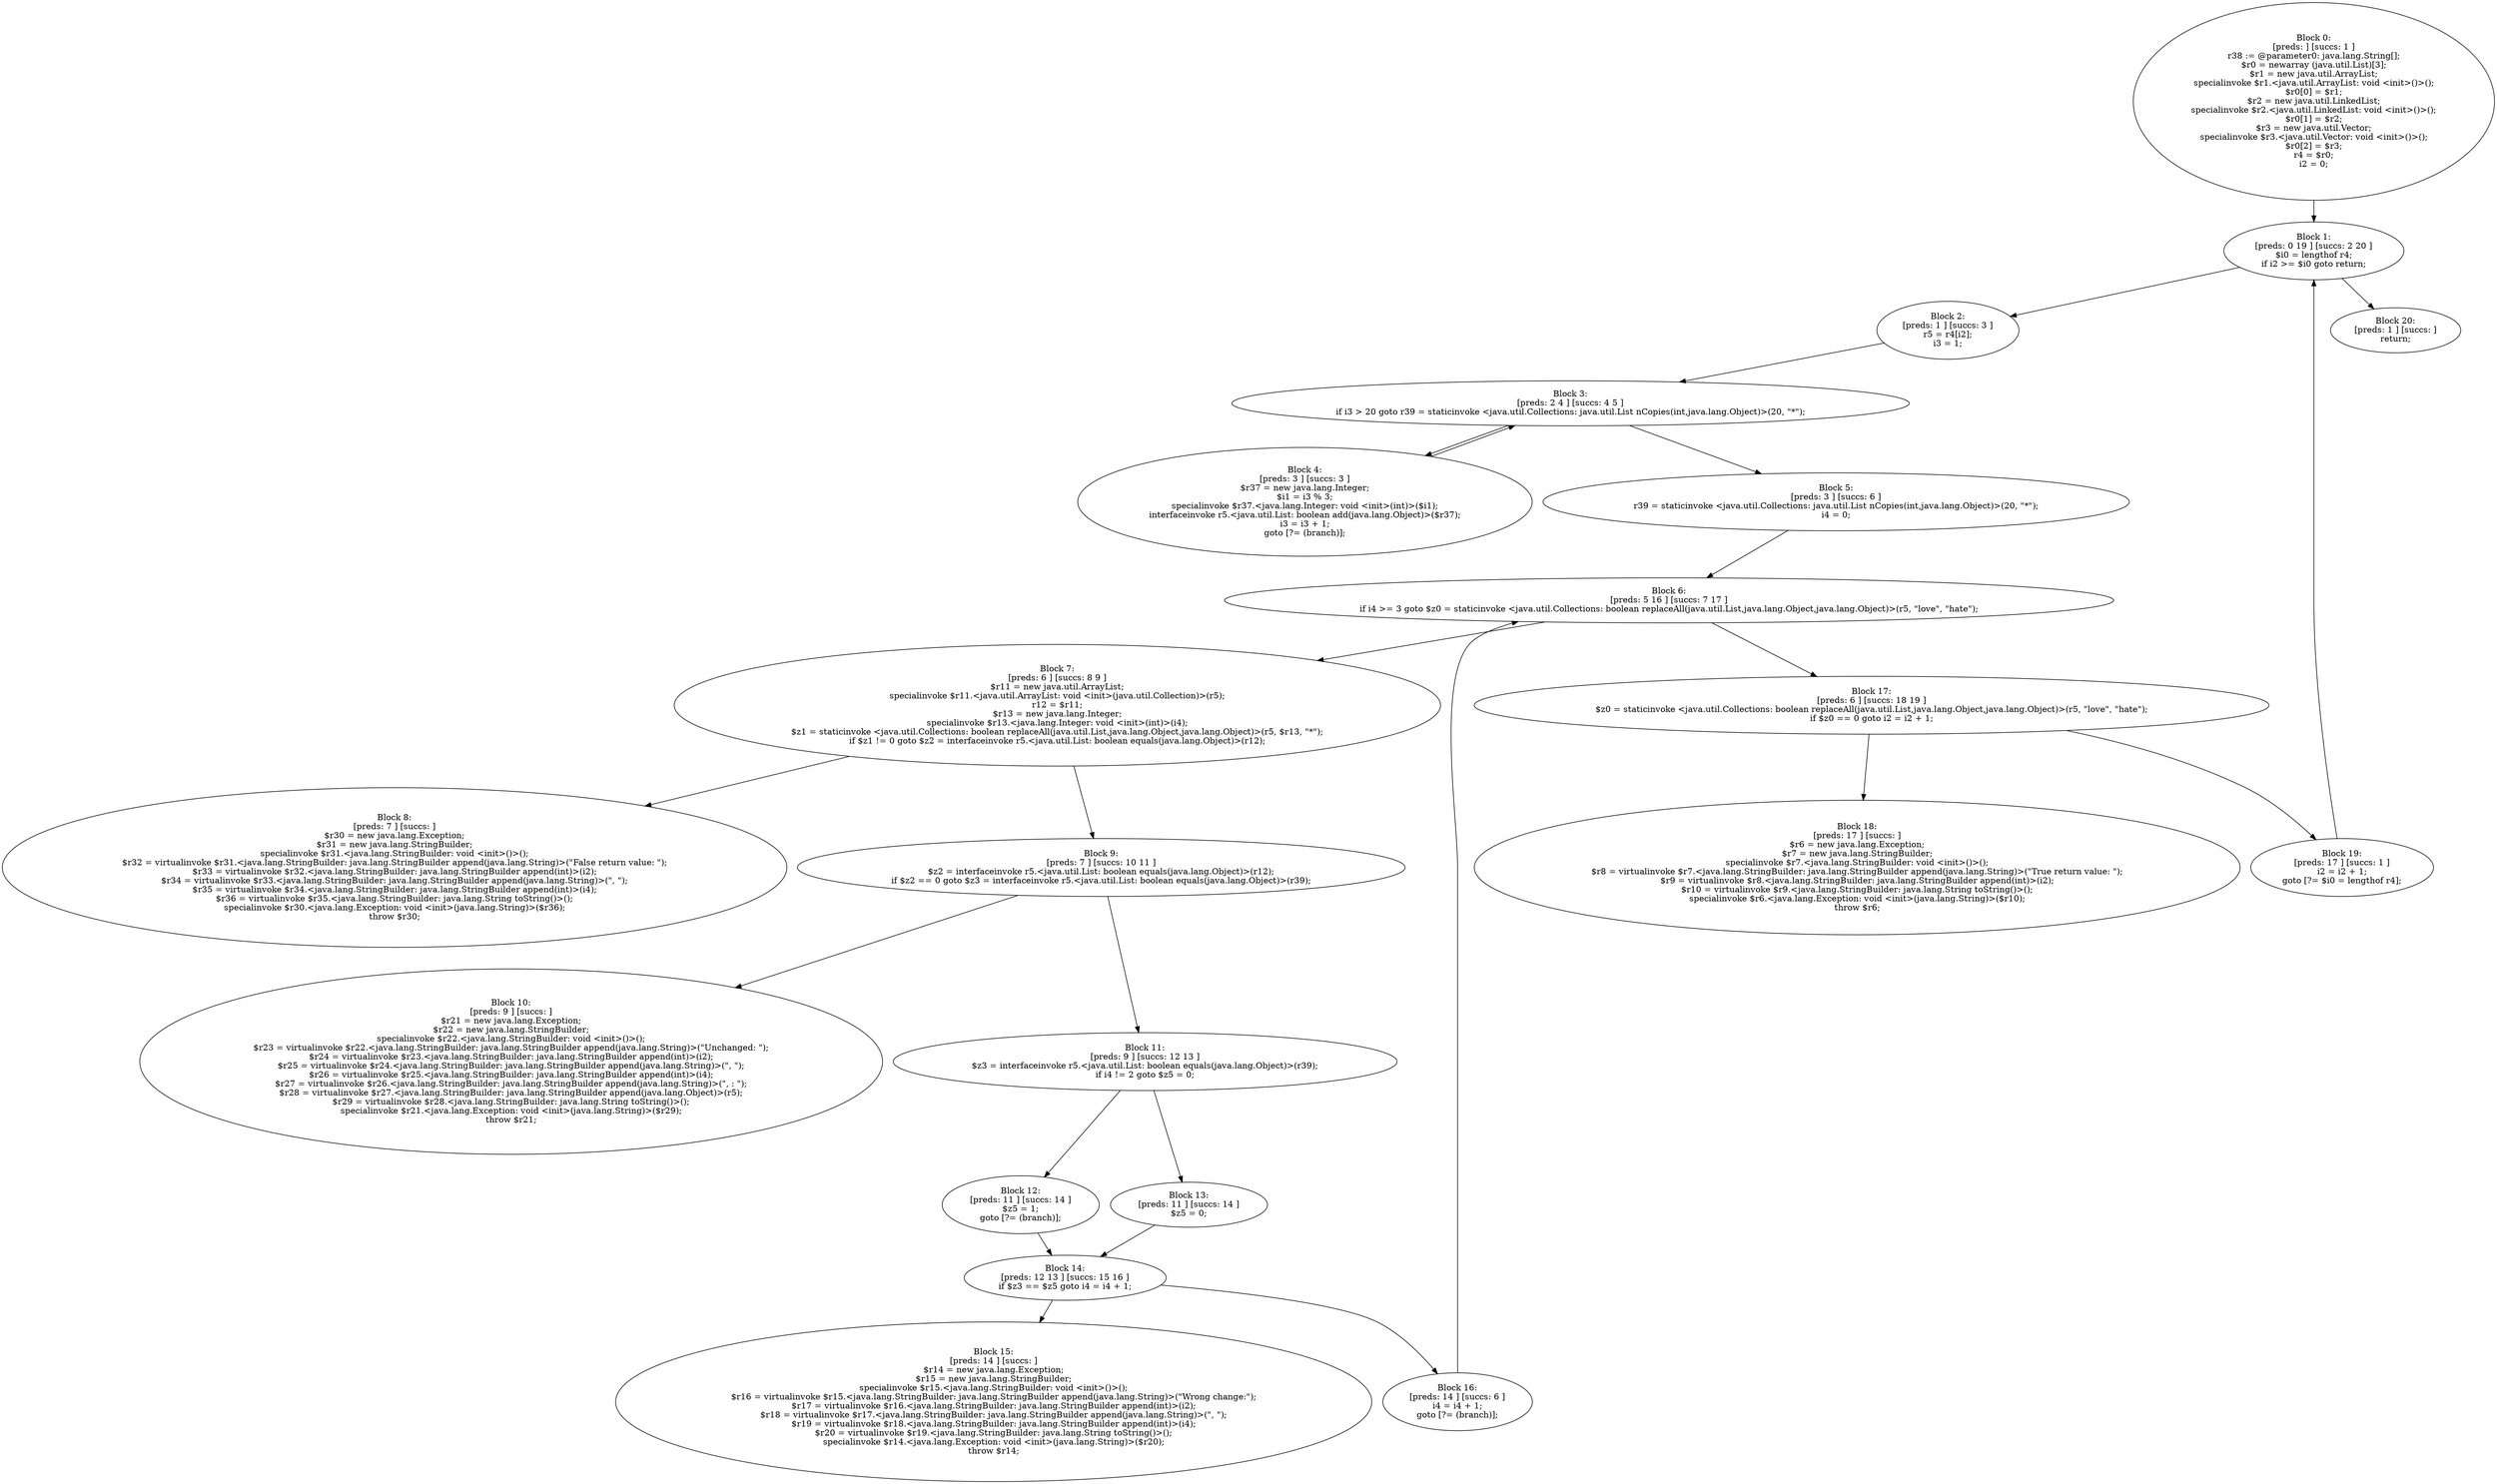digraph "unitGraph" {
    "Block 0:
[preds: ] [succs: 1 ]
r38 := @parameter0: java.lang.String[];
$r0 = newarray (java.util.List)[3];
$r1 = new java.util.ArrayList;
specialinvoke $r1.<java.util.ArrayList: void <init>()>();
$r0[0] = $r1;
$r2 = new java.util.LinkedList;
specialinvoke $r2.<java.util.LinkedList: void <init>()>();
$r0[1] = $r2;
$r3 = new java.util.Vector;
specialinvoke $r3.<java.util.Vector: void <init>()>();
$r0[2] = $r3;
r4 = $r0;
i2 = 0;
"
    "Block 1:
[preds: 0 19 ] [succs: 2 20 ]
$i0 = lengthof r4;
if i2 >= $i0 goto return;
"
    "Block 2:
[preds: 1 ] [succs: 3 ]
r5 = r4[i2];
i3 = 1;
"
    "Block 3:
[preds: 2 4 ] [succs: 4 5 ]
if i3 > 20 goto r39 = staticinvoke <java.util.Collections: java.util.List nCopies(int,java.lang.Object)>(20, \"*\");
"
    "Block 4:
[preds: 3 ] [succs: 3 ]
$r37 = new java.lang.Integer;
$i1 = i3 % 3;
specialinvoke $r37.<java.lang.Integer: void <init>(int)>($i1);
interfaceinvoke r5.<java.util.List: boolean add(java.lang.Object)>($r37);
i3 = i3 + 1;
goto [?= (branch)];
"
    "Block 5:
[preds: 3 ] [succs: 6 ]
r39 = staticinvoke <java.util.Collections: java.util.List nCopies(int,java.lang.Object)>(20, \"*\");
i4 = 0;
"
    "Block 6:
[preds: 5 16 ] [succs: 7 17 ]
if i4 >= 3 goto $z0 = staticinvoke <java.util.Collections: boolean replaceAll(java.util.List,java.lang.Object,java.lang.Object)>(r5, \"love\", \"hate\");
"
    "Block 7:
[preds: 6 ] [succs: 8 9 ]
$r11 = new java.util.ArrayList;
specialinvoke $r11.<java.util.ArrayList: void <init>(java.util.Collection)>(r5);
r12 = $r11;
$r13 = new java.lang.Integer;
specialinvoke $r13.<java.lang.Integer: void <init>(int)>(i4);
$z1 = staticinvoke <java.util.Collections: boolean replaceAll(java.util.List,java.lang.Object,java.lang.Object)>(r5, $r13, \"*\");
if $z1 != 0 goto $z2 = interfaceinvoke r5.<java.util.List: boolean equals(java.lang.Object)>(r12);
"
    "Block 8:
[preds: 7 ] [succs: ]
$r30 = new java.lang.Exception;
$r31 = new java.lang.StringBuilder;
specialinvoke $r31.<java.lang.StringBuilder: void <init>()>();
$r32 = virtualinvoke $r31.<java.lang.StringBuilder: java.lang.StringBuilder append(java.lang.String)>(\"False return value: \");
$r33 = virtualinvoke $r32.<java.lang.StringBuilder: java.lang.StringBuilder append(int)>(i2);
$r34 = virtualinvoke $r33.<java.lang.StringBuilder: java.lang.StringBuilder append(java.lang.String)>(\", \");
$r35 = virtualinvoke $r34.<java.lang.StringBuilder: java.lang.StringBuilder append(int)>(i4);
$r36 = virtualinvoke $r35.<java.lang.StringBuilder: java.lang.String toString()>();
specialinvoke $r30.<java.lang.Exception: void <init>(java.lang.String)>($r36);
throw $r30;
"
    "Block 9:
[preds: 7 ] [succs: 10 11 ]
$z2 = interfaceinvoke r5.<java.util.List: boolean equals(java.lang.Object)>(r12);
if $z2 == 0 goto $z3 = interfaceinvoke r5.<java.util.List: boolean equals(java.lang.Object)>(r39);
"
    "Block 10:
[preds: 9 ] [succs: ]
$r21 = new java.lang.Exception;
$r22 = new java.lang.StringBuilder;
specialinvoke $r22.<java.lang.StringBuilder: void <init>()>();
$r23 = virtualinvoke $r22.<java.lang.StringBuilder: java.lang.StringBuilder append(java.lang.String)>(\"Unchanged: \");
$r24 = virtualinvoke $r23.<java.lang.StringBuilder: java.lang.StringBuilder append(int)>(i2);
$r25 = virtualinvoke $r24.<java.lang.StringBuilder: java.lang.StringBuilder append(java.lang.String)>(\", \");
$r26 = virtualinvoke $r25.<java.lang.StringBuilder: java.lang.StringBuilder append(int)>(i4);
$r27 = virtualinvoke $r26.<java.lang.StringBuilder: java.lang.StringBuilder append(java.lang.String)>(\", : \");
$r28 = virtualinvoke $r27.<java.lang.StringBuilder: java.lang.StringBuilder append(java.lang.Object)>(r5);
$r29 = virtualinvoke $r28.<java.lang.StringBuilder: java.lang.String toString()>();
specialinvoke $r21.<java.lang.Exception: void <init>(java.lang.String)>($r29);
throw $r21;
"
    "Block 11:
[preds: 9 ] [succs: 12 13 ]
$z3 = interfaceinvoke r5.<java.util.List: boolean equals(java.lang.Object)>(r39);
if i4 != 2 goto $z5 = 0;
"
    "Block 12:
[preds: 11 ] [succs: 14 ]
$z5 = 1;
goto [?= (branch)];
"
    "Block 13:
[preds: 11 ] [succs: 14 ]
$z5 = 0;
"
    "Block 14:
[preds: 12 13 ] [succs: 15 16 ]
if $z3 == $z5 goto i4 = i4 + 1;
"
    "Block 15:
[preds: 14 ] [succs: ]
$r14 = new java.lang.Exception;
$r15 = new java.lang.StringBuilder;
specialinvoke $r15.<java.lang.StringBuilder: void <init>()>();
$r16 = virtualinvoke $r15.<java.lang.StringBuilder: java.lang.StringBuilder append(java.lang.String)>(\"Wrong change:\");
$r17 = virtualinvoke $r16.<java.lang.StringBuilder: java.lang.StringBuilder append(int)>(i2);
$r18 = virtualinvoke $r17.<java.lang.StringBuilder: java.lang.StringBuilder append(java.lang.String)>(\", \");
$r19 = virtualinvoke $r18.<java.lang.StringBuilder: java.lang.StringBuilder append(int)>(i4);
$r20 = virtualinvoke $r19.<java.lang.StringBuilder: java.lang.String toString()>();
specialinvoke $r14.<java.lang.Exception: void <init>(java.lang.String)>($r20);
throw $r14;
"
    "Block 16:
[preds: 14 ] [succs: 6 ]
i4 = i4 + 1;
goto [?= (branch)];
"
    "Block 17:
[preds: 6 ] [succs: 18 19 ]
$z0 = staticinvoke <java.util.Collections: boolean replaceAll(java.util.List,java.lang.Object,java.lang.Object)>(r5, \"love\", \"hate\");
if $z0 == 0 goto i2 = i2 + 1;
"
    "Block 18:
[preds: 17 ] [succs: ]
$r6 = new java.lang.Exception;
$r7 = new java.lang.StringBuilder;
specialinvoke $r7.<java.lang.StringBuilder: void <init>()>();
$r8 = virtualinvoke $r7.<java.lang.StringBuilder: java.lang.StringBuilder append(java.lang.String)>(\"True return value: \");
$r9 = virtualinvoke $r8.<java.lang.StringBuilder: java.lang.StringBuilder append(int)>(i2);
$r10 = virtualinvoke $r9.<java.lang.StringBuilder: java.lang.String toString()>();
specialinvoke $r6.<java.lang.Exception: void <init>(java.lang.String)>($r10);
throw $r6;
"
    "Block 19:
[preds: 17 ] [succs: 1 ]
i2 = i2 + 1;
goto [?= $i0 = lengthof r4];
"
    "Block 20:
[preds: 1 ] [succs: ]
return;
"
    "Block 0:
[preds: ] [succs: 1 ]
r38 := @parameter0: java.lang.String[];
$r0 = newarray (java.util.List)[3];
$r1 = new java.util.ArrayList;
specialinvoke $r1.<java.util.ArrayList: void <init>()>();
$r0[0] = $r1;
$r2 = new java.util.LinkedList;
specialinvoke $r2.<java.util.LinkedList: void <init>()>();
$r0[1] = $r2;
$r3 = new java.util.Vector;
specialinvoke $r3.<java.util.Vector: void <init>()>();
$r0[2] = $r3;
r4 = $r0;
i2 = 0;
"->"Block 1:
[preds: 0 19 ] [succs: 2 20 ]
$i0 = lengthof r4;
if i2 >= $i0 goto return;
";
    "Block 1:
[preds: 0 19 ] [succs: 2 20 ]
$i0 = lengthof r4;
if i2 >= $i0 goto return;
"->"Block 2:
[preds: 1 ] [succs: 3 ]
r5 = r4[i2];
i3 = 1;
";
    "Block 1:
[preds: 0 19 ] [succs: 2 20 ]
$i0 = lengthof r4;
if i2 >= $i0 goto return;
"->"Block 20:
[preds: 1 ] [succs: ]
return;
";
    "Block 2:
[preds: 1 ] [succs: 3 ]
r5 = r4[i2];
i3 = 1;
"->"Block 3:
[preds: 2 4 ] [succs: 4 5 ]
if i3 > 20 goto r39 = staticinvoke <java.util.Collections: java.util.List nCopies(int,java.lang.Object)>(20, \"*\");
";
    "Block 3:
[preds: 2 4 ] [succs: 4 5 ]
if i3 > 20 goto r39 = staticinvoke <java.util.Collections: java.util.List nCopies(int,java.lang.Object)>(20, \"*\");
"->"Block 4:
[preds: 3 ] [succs: 3 ]
$r37 = new java.lang.Integer;
$i1 = i3 % 3;
specialinvoke $r37.<java.lang.Integer: void <init>(int)>($i1);
interfaceinvoke r5.<java.util.List: boolean add(java.lang.Object)>($r37);
i3 = i3 + 1;
goto [?= (branch)];
";
    "Block 3:
[preds: 2 4 ] [succs: 4 5 ]
if i3 > 20 goto r39 = staticinvoke <java.util.Collections: java.util.List nCopies(int,java.lang.Object)>(20, \"*\");
"->"Block 5:
[preds: 3 ] [succs: 6 ]
r39 = staticinvoke <java.util.Collections: java.util.List nCopies(int,java.lang.Object)>(20, \"*\");
i4 = 0;
";
    "Block 4:
[preds: 3 ] [succs: 3 ]
$r37 = new java.lang.Integer;
$i1 = i3 % 3;
specialinvoke $r37.<java.lang.Integer: void <init>(int)>($i1);
interfaceinvoke r5.<java.util.List: boolean add(java.lang.Object)>($r37);
i3 = i3 + 1;
goto [?= (branch)];
"->"Block 3:
[preds: 2 4 ] [succs: 4 5 ]
if i3 > 20 goto r39 = staticinvoke <java.util.Collections: java.util.List nCopies(int,java.lang.Object)>(20, \"*\");
";
    "Block 5:
[preds: 3 ] [succs: 6 ]
r39 = staticinvoke <java.util.Collections: java.util.List nCopies(int,java.lang.Object)>(20, \"*\");
i4 = 0;
"->"Block 6:
[preds: 5 16 ] [succs: 7 17 ]
if i4 >= 3 goto $z0 = staticinvoke <java.util.Collections: boolean replaceAll(java.util.List,java.lang.Object,java.lang.Object)>(r5, \"love\", \"hate\");
";
    "Block 6:
[preds: 5 16 ] [succs: 7 17 ]
if i4 >= 3 goto $z0 = staticinvoke <java.util.Collections: boolean replaceAll(java.util.List,java.lang.Object,java.lang.Object)>(r5, \"love\", \"hate\");
"->"Block 7:
[preds: 6 ] [succs: 8 9 ]
$r11 = new java.util.ArrayList;
specialinvoke $r11.<java.util.ArrayList: void <init>(java.util.Collection)>(r5);
r12 = $r11;
$r13 = new java.lang.Integer;
specialinvoke $r13.<java.lang.Integer: void <init>(int)>(i4);
$z1 = staticinvoke <java.util.Collections: boolean replaceAll(java.util.List,java.lang.Object,java.lang.Object)>(r5, $r13, \"*\");
if $z1 != 0 goto $z2 = interfaceinvoke r5.<java.util.List: boolean equals(java.lang.Object)>(r12);
";
    "Block 6:
[preds: 5 16 ] [succs: 7 17 ]
if i4 >= 3 goto $z0 = staticinvoke <java.util.Collections: boolean replaceAll(java.util.List,java.lang.Object,java.lang.Object)>(r5, \"love\", \"hate\");
"->"Block 17:
[preds: 6 ] [succs: 18 19 ]
$z0 = staticinvoke <java.util.Collections: boolean replaceAll(java.util.List,java.lang.Object,java.lang.Object)>(r5, \"love\", \"hate\");
if $z0 == 0 goto i2 = i2 + 1;
";
    "Block 7:
[preds: 6 ] [succs: 8 9 ]
$r11 = new java.util.ArrayList;
specialinvoke $r11.<java.util.ArrayList: void <init>(java.util.Collection)>(r5);
r12 = $r11;
$r13 = new java.lang.Integer;
specialinvoke $r13.<java.lang.Integer: void <init>(int)>(i4);
$z1 = staticinvoke <java.util.Collections: boolean replaceAll(java.util.List,java.lang.Object,java.lang.Object)>(r5, $r13, \"*\");
if $z1 != 0 goto $z2 = interfaceinvoke r5.<java.util.List: boolean equals(java.lang.Object)>(r12);
"->"Block 8:
[preds: 7 ] [succs: ]
$r30 = new java.lang.Exception;
$r31 = new java.lang.StringBuilder;
specialinvoke $r31.<java.lang.StringBuilder: void <init>()>();
$r32 = virtualinvoke $r31.<java.lang.StringBuilder: java.lang.StringBuilder append(java.lang.String)>(\"False return value: \");
$r33 = virtualinvoke $r32.<java.lang.StringBuilder: java.lang.StringBuilder append(int)>(i2);
$r34 = virtualinvoke $r33.<java.lang.StringBuilder: java.lang.StringBuilder append(java.lang.String)>(\", \");
$r35 = virtualinvoke $r34.<java.lang.StringBuilder: java.lang.StringBuilder append(int)>(i4);
$r36 = virtualinvoke $r35.<java.lang.StringBuilder: java.lang.String toString()>();
specialinvoke $r30.<java.lang.Exception: void <init>(java.lang.String)>($r36);
throw $r30;
";
    "Block 7:
[preds: 6 ] [succs: 8 9 ]
$r11 = new java.util.ArrayList;
specialinvoke $r11.<java.util.ArrayList: void <init>(java.util.Collection)>(r5);
r12 = $r11;
$r13 = new java.lang.Integer;
specialinvoke $r13.<java.lang.Integer: void <init>(int)>(i4);
$z1 = staticinvoke <java.util.Collections: boolean replaceAll(java.util.List,java.lang.Object,java.lang.Object)>(r5, $r13, \"*\");
if $z1 != 0 goto $z2 = interfaceinvoke r5.<java.util.List: boolean equals(java.lang.Object)>(r12);
"->"Block 9:
[preds: 7 ] [succs: 10 11 ]
$z2 = interfaceinvoke r5.<java.util.List: boolean equals(java.lang.Object)>(r12);
if $z2 == 0 goto $z3 = interfaceinvoke r5.<java.util.List: boolean equals(java.lang.Object)>(r39);
";
    "Block 9:
[preds: 7 ] [succs: 10 11 ]
$z2 = interfaceinvoke r5.<java.util.List: boolean equals(java.lang.Object)>(r12);
if $z2 == 0 goto $z3 = interfaceinvoke r5.<java.util.List: boolean equals(java.lang.Object)>(r39);
"->"Block 10:
[preds: 9 ] [succs: ]
$r21 = new java.lang.Exception;
$r22 = new java.lang.StringBuilder;
specialinvoke $r22.<java.lang.StringBuilder: void <init>()>();
$r23 = virtualinvoke $r22.<java.lang.StringBuilder: java.lang.StringBuilder append(java.lang.String)>(\"Unchanged: \");
$r24 = virtualinvoke $r23.<java.lang.StringBuilder: java.lang.StringBuilder append(int)>(i2);
$r25 = virtualinvoke $r24.<java.lang.StringBuilder: java.lang.StringBuilder append(java.lang.String)>(\", \");
$r26 = virtualinvoke $r25.<java.lang.StringBuilder: java.lang.StringBuilder append(int)>(i4);
$r27 = virtualinvoke $r26.<java.lang.StringBuilder: java.lang.StringBuilder append(java.lang.String)>(\", : \");
$r28 = virtualinvoke $r27.<java.lang.StringBuilder: java.lang.StringBuilder append(java.lang.Object)>(r5);
$r29 = virtualinvoke $r28.<java.lang.StringBuilder: java.lang.String toString()>();
specialinvoke $r21.<java.lang.Exception: void <init>(java.lang.String)>($r29);
throw $r21;
";
    "Block 9:
[preds: 7 ] [succs: 10 11 ]
$z2 = interfaceinvoke r5.<java.util.List: boolean equals(java.lang.Object)>(r12);
if $z2 == 0 goto $z3 = interfaceinvoke r5.<java.util.List: boolean equals(java.lang.Object)>(r39);
"->"Block 11:
[preds: 9 ] [succs: 12 13 ]
$z3 = interfaceinvoke r5.<java.util.List: boolean equals(java.lang.Object)>(r39);
if i4 != 2 goto $z5 = 0;
";
    "Block 11:
[preds: 9 ] [succs: 12 13 ]
$z3 = interfaceinvoke r5.<java.util.List: boolean equals(java.lang.Object)>(r39);
if i4 != 2 goto $z5 = 0;
"->"Block 12:
[preds: 11 ] [succs: 14 ]
$z5 = 1;
goto [?= (branch)];
";
    "Block 11:
[preds: 9 ] [succs: 12 13 ]
$z3 = interfaceinvoke r5.<java.util.List: boolean equals(java.lang.Object)>(r39);
if i4 != 2 goto $z5 = 0;
"->"Block 13:
[preds: 11 ] [succs: 14 ]
$z5 = 0;
";
    "Block 12:
[preds: 11 ] [succs: 14 ]
$z5 = 1;
goto [?= (branch)];
"->"Block 14:
[preds: 12 13 ] [succs: 15 16 ]
if $z3 == $z5 goto i4 = i4 + 1;
";
    "Block 13:
[preds: 11 ] [succs: 14 ]
$z5 = 0;
"->"Block 14:
[preds: 12 13 ] [succs: 15 16 ]
if $z3 == $z5 goto i4 = i4 + 1;
";
    "Block 14:
[preds: 12 13 ] [succs: 15 16 ]
if $z3 == $z5 goto i4 = i4 + 1;
"->"Block 15:
[preds: 14 ] [succs: ]
$r14 = new java.lang.Exception;
$r15 = new java.lang.StringBuilder;
specialinvoke $r15.<java.lang.StringBuilder: void <init>()>();
$r16 = virtualinvoke $r15.<java.lang.StringBuilder: java.lang.StringBuilder append(java.lang.String)>(\"Wrong change:\");
$r17 = virtualinvoke $r16.<java.lang.StringBuilder: java.lang.StringBuilder append(int)>(i2);
$r18 = virtualinvoke $r17.<java.lang.StringBuilder: java.lang.StringBuilder append(java.lang.String)>(\", \");
$r19 = virtualinvoke $r18.<java.lang.StringBuilder: java.lang.StringBuilder append(int)>(i4);
$r20 = virtualinvoke $r19.<java.lang.StringBuilder: java.lang.String toString()>();
specialinvoke $r14.<java.lang.Exception: void <init>(java.lang.String)>($r20);
throw $r14;
";
    "Block 14:
[preds: 12 13 ] [succs: 15 16 ]
if $z3 == $z5 goto i4 = i4 + 1;
"->"Block 16:
[preds: 14 ] [succs: 6 ]
i4 = i4 + 1;
goto [?= (branch)];
";
    "Block 16:
[preds: 14 ] [succs: 6 ]
i4 = i4 + 1;
goto [?= (branch)];
"->"Block 6:
[preds: 5 16 ] [succs: 7 17 ]
if i4 >= 3 goto $z0 = staticinvoke <java.util.Collections: boolean replaceAll(java.util.List,java.lang.Object,java.lang.Object)>(r5, \"love\", \"hate\");
";
    "Block 17:
[preds: 6 ] [succs: 18 19 ]
$z0 = staticinvoke <java.util.Collections: boolean replaceAll(java.util.List,java.lang.Object,java.lang.Object)>(r5, \"love\", \"hate\");
if $z0 == 0 goto i2 = i2 + 1;
"->"Block 18:
[preds: 17 ] [succs: ]
$r6 = new java.lang.Exception;
$r7 = new java.lang.StringBuilder;
specialinvoke $r7.<java.lang.StringBuilder: void <init>()>();
$r8 = virtualinvoke $r7.<java.lang.StringBuilder: java.lang.StringBuilder append(java.lang.String)>(\"True return value: \");
$r9 = virtualinvoke $r8.<java.lang.StringBuilder: java.lang.StringBuilder append(int)>(i2);
$r10 = virtualinvoke $r9.<java.lang.StringBuilder: java.lang.String toString()>();
specialinvoke $r6.<java.lang.Exception: void <init>(java.lang.String)>($r10);
throw $r6;
";
    "Block 17:
[preds: 6 ] [succs: 18 19 ]
$z0 = staticinvoke <java.util.Collections: boolean replaceAll(java.util.List,java.lang.Object,java.lang.Object)>(r5, \"love\", \"hate\");
if $z0 == 0 goto i2 = i2 + 1;
"->"Block 19:
[preds: 17 ] [succs: 1 ]
i2 = i2 + 1;
goto [?= $i0 = lengthof r4];
";
    "Block 19:
[preds: 17 ] [succs: 1 ]
i2 = i2 + 1;
goto [?= $i0 = lengthof r4];
"->"Block 1:
[preds: 0 19 ] [succs: 2 20 ]
$i0 = lengthof r4;
if i2 >= $i0 goto return;
";
}
